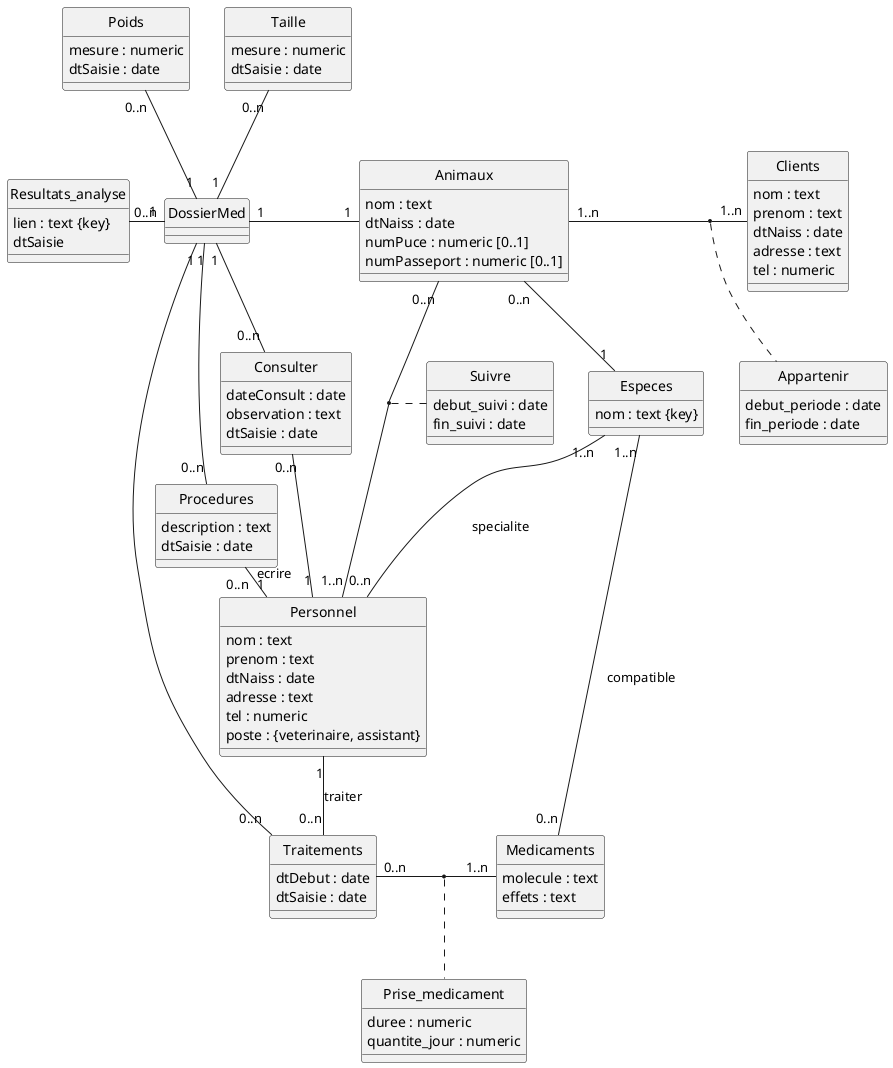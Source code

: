 @startuml
hide circle

class Animaux {
  nom : text
  dtNaiss : date
  numPuce : numeric [0..1]
  numPasseport : numeric [0..1]
}

class Clients {
  nom : text
  prenom : text
  dtNaiss : date
  adresse : text
  tel : numeric
}

class Personnel {
  nom : text
  prenom : text
  dtNaiss : date
  adresse : text
  tel : numeric
  poste : {veterinaire, assistant}
}

class Medicaments {
  molecule : text
  effets : text
}

class Traitements {
  dtDebut : date
  dtSaisie : date
}

class Resultats_analyse {
  lien : text {key}
  dtSaisie
}

class Consulter {
  dateConsult : date
  observation : text
  dtSaisie : date
}

class Procedures {
  description : text
  dtSaisie : date
}

class Poids {
  mesure : numeric
  dtSaisie : date
}

class Taille {
  mesure : numeric
  dtSaisie : date
}

class Appartenir {
  debut_periode : date
  fin_periode : date
}

class Prise_medicament {
  duree : numeric
  quantite_jour : numeric
}

class Suivre {
  debut_suivi : date
  fin_suivi : date
}

class Especes {
  nom : text {key}
}

class DossierMed {
}


Animaux "1..n" - "1..n" Clients
(Animaux, Clients) .. Appartenir
Consulter "0..n" -- "1" Personnel
Personnel "1" -- "0..n" Traitements : traiter
Animaux "0..n" -- "1..n" Personnel
(Animaux, Personnel) . Suivre
Traitements "0..n" - "1..n" Medicaments
(Medicaments, Traitements) .. Prise_medicament
Procedures "0..n" - "1" Personnel : ecrire
DossierMed "1" - "1" Animaux
Resultats_analyse "0..n" - "1" DossierMed
Poids "0..n" -- "1" DossierMed
Taille "0..n" -- "1" DossierMed
DossierMed "1" -- "0..n" Procedures
DossierMed "1" -- "0..n" Consulter
DossierMed "1" -- "0..n" Traitements
Animaux "0..n" -- "1" Especes
Especes "1..n" -- "0..n" Personnel : specialite
Especes "1..n" -- "0..n" Medicaments : compatible


@enduml

Contraintes:

Pour la classe "Animaux":
  nom : NOT NULL
  numPuce : UNIQUE
  numPasseport : UNIQUE
  dtNaiss : NOT NULL

Pour la classe "Clients"
  nom : NOT NULL
  prenom : NOT NULL
  dtNaiss : NOT NULL
  adresse : NOT NULL
  tel : NOT NULL
  
Pour la classe "Personnel"
  nom : NOT NULL
  prenom : NOT NULL
  dtNaiss : NOT NULL
  adresse : NOT NULL
  tel : NOT NULL
  poste : NOT NULL

Pour la classe "Medicaments"
  molecule : NOT NULL
  effets : NOT NULL
  
Pour la classe "Traitements"
  dtDebut : date
  dtSaisie : date
  
Pour la classe "Resultats_analyse"
    dtSaisie: NOT NULL
    
Pour la classe "Consulter"
  dateConsult : NOT NULL
  dtSaisie : NOT NULL

Pour la classe "Procedures"
  description : NOT NULL
  dtSaisie : NOT NULL

Pour la classe "Poids"
  mesure : NOT NULL et mesure > 0
  dtSaisie : NOT NULL
  
Pour la classe "Taille"
  mesure : NOT NULL et mesure > 0
  dtSaisie : NOT NULL
  
Pour la classe "Appartenir" 
  debut_periode : NOT NULL
  fin_periode : NOT NULL

Pour la classe "Prise_medicament" 
  duree : NOT NULL duree > 0
  quantite_jour : NOT NULL quantite_jour > 0
  
Pour la classe "Suivre"
  debut_suivi : NOT NULL
  fin_suivi : NOT NULL
